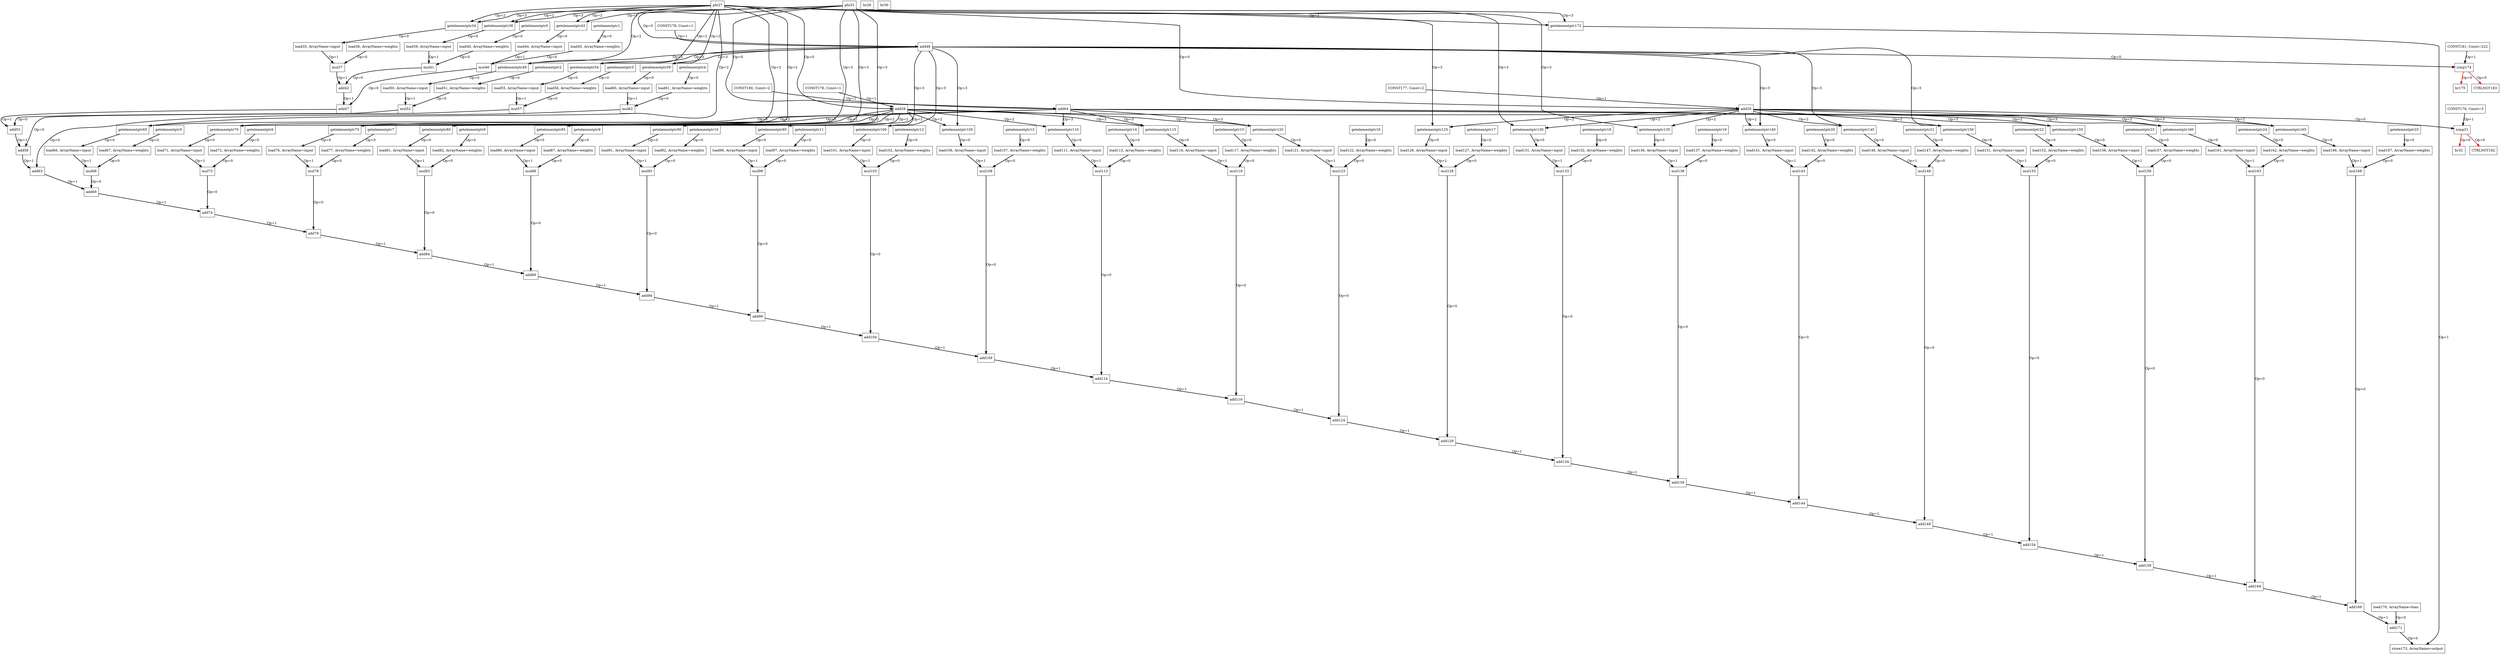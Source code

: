 Digraph G {
getelementptr0[label = "getelementptr0", shape = box, color = black];
getelementptr1[label = "getelementptr1", shape = box, color = black];
getelementptr2[label = "getelementptr2", shape = box, color = black];
getelementptr3[label = "getelementptr3", shape = box, color = black];
getelementptr4[label = "getelementptr4", shape = box, color = black];
getelementptr5[label = "getelementptr5", shape = box, color = black];
getelementptr6[label = "getelementptr6", shape = box, color = black];
getelementptr7[label = "getelementptr7", shape = box, color = black];
getelementptr8[label = "getelementptr8", shape = box, color = black];
getelementptr9[label = "getelementptr9", shape = box, color = black];
getelementptr10[label = "getelementptr10", shape = box, color = black];
getelementptr11[label = "getelementptr11", shape = box, color = black];
getelementptr12[label = "getelementptr12", shape = box, color = black];
getelementptr13[label = "getelementptr13", shape = box, color = black];
getelementptr14[label = "getelementptr14", shape = box, color = black];
getelementptr15[label = "getelementptr15", shape = box, color = black];
getelementptr16[label = "getelementptr16", shape = box, color = black];
getelementptr17[label = "getelementptr17", shape = box, color = black];
getelementptr18[label = "getelementptr18", shape = box, color = black];
getelementptr19[label = "getelementptr19", shape = box, color = black];
getelementptr20[label = "getelementptr20", shape = box, color = black];
getelementptr21[label = "getelementptr21", shape = box, color = black];
getelementptr22[label = "getelementptr22", shape = box, color = black];
getelementptr23[label = "getelementptr23", shape = box, color = black];
getelementptr24[label = "getelementptr24", shape = box, color = black];
getelementptr25[label = "getelementptr25", shape = box, color = black];
br26[label = "br26", shape = box, color = black];
phi27[label = "phi27", shape = box, color = black];
add28[label = "add28", shape = box, color = black];
add29[label = "add29", shape = box, color = black];
br30[label = "br30", shape = box, color = black];
icmp31[label = "icmp31", shape = box, color = black];
br32[label = "br32", shape = box, color = black];
phi33[label = "phi33", shape = box, color = black];
getelementptr34[label = "getelementptr34", shape = box, color = black];
load35[label = "load35, ArrayName=input", shape = box, color = black];
load36[label = "load36, ArrayName=weights", shape = box, color = black];
mul37[label = "mul37", shape = box, color = black];
getelementptr38[label = "getelementptr38", shape = box, color = black];
load39[label = "load39, ArrayName=input", shape = box, color = black];
load40[label = "load40, ArrayName=weights", shape = box, color = black];
mul41[label = "mul41", shape = box, color = black];
add42[label = "add42", shape = box, color = black];
getelementptr43[label = "getelementptr43", shape = box, color = black];
load44[label = "load44, ArrayName=input", shape = box, color = black];
load45[label = "load45, ArrayName=weights", shape = box, color = black];
mul46[label = "mul46", shape = box, color = black];
add47[label = "add47", shape = box, color = black];
add48[label = "add48", shape = box, color = black];
getelementptr49[label = "getelementptr49", shape = box, color = black];
load50[label = "load50, ArrayName=input", shape = box, color = black];
load51[label = "load51, ArrayName=weights", shape = box, color = black];
mul52[label = "mul52", shape = box, color = black];
add53[label = "add53", shape = box, color = black];
getelementptr54[label = "getelementptr54", shape = box, color = black];
load55[label = "load55, ArrayName=input", shape = box, color = black];
load56[label = "load56, ArrayName=weights", shape = box, color = black];
mul57[label = "mul57", shape = box, color = black];
add58[label = "add58", shape = box, color = black];
getelementptr59[label = "getelementptr59", shape = box, color = black];
load60[label = "load60, ArrayName=input", shape = box, color = black];
load61[label = "load61, ArrayName=weights", shape = box, color = black];
mul62[label = "mul62", shape = box, color = black];
add63[label = "add63", shape = box, color = black];
add64[label = "add64", shape = box, color = black];
getelementptr65[label = "getelementptr65", shape = box, color = black];
load66[label = "load66, ArrayName=input", shape = box, color = black];
load67[label = "load67, ArrayName=weights", shape = box, color = black];
mul68[label = "mul68", shape = box, color = black];
add69[label = "add69", shape = box, color = black];
getelementptr70[label = "getelementptr70", shape = box, color = black];
load71[label = "load71, ArrayName=input", shape = box, color = black];
load72[label = "load72, ArrayName=weights", shape = box, color = black];
mul73[label = "mul73", shape = box, color = black];
add74[label = "add74", shape = box, color = black];
getelementptr75[label = "getelementptr75", shape = box, color = black];
load76[label = "load76, ArrayName=input", shape = box, color = black];
load77[label = "load77, ArrayName=weights", shape = box, color = black];
mul78[label = "mul78", shape = box, color = black];
add79[label = "add79", shape = box, color = black];
getelementptr80[label = "getelementptr80", shape = box, color = black];
load81[label = "load81, ArrayName=input", shape = box, color = black];
load82[label = "load82, ArrayName=weights", shape = box, color = black];
mul83[label = "mul83", shape = box, color = black];
add84[label = "add84", shape = box, color = black];
getelementptr85[label = "getelementptr85", shape = box, color = black];
load86[label = "load86, ArrayName=input", shape = box, color = black];
load87[label = "load87, ArrayName=weights", shape = box, color = black];
mul88[label = "mul88", shape = box, color = black];
add89[label = "add89", shape = box, color = black];
getelementptr90[label = "getelementptr90", shape = box, color = black];
load91[label = "load91, ArrayName=input", shape = box, color = black];
load92[label = "load92, ArrayName=weights", shape = box, color = black];
mul93[label = "mul93", shape = box, color = black];
add94[label = "add94", shape = box, color = black];
getelementptr95[label = "getelementptr95", shape = box, color = black];
load96[label = "load96, ArrayName=input", shape = box, color = black];
load97[label = "load97, ArrayName=weights", shape = box, color = black];
mul98[label = "mul98", shape = box, color = black];
add99[label = "add99", shape = box, color = black];
getelementptr100[label = "getelementptr100", shape = box, color = black];
load101[label = "load101, ArrayName=input", shape = box, color = black];
load102[label = "load102, ArrayName=weights", shape = box, color = black];
mul103[label = "mul103", shape = box, color = black];
add104[label = "add104", shape = box, color = black];
getelementptr105[label = "getelementptr105", shape = box, color = black];
load106[label = "load106, ArrayName=input", shape = box, color = black];
load107[label = "load107, ArrayName=weights", shape = box, color = black];
mul108[label = "mul108", shape = box, color = black];
add109[label = "add109", shape = box, color = black];
getelementptr110[label = "getelementptr110", shape = box, color = black];
load111[label = "load111, ArrayName=input", shape = box, color = black];
load112[label = "load112, ArrayName=weights", shape = box, color = black];
mul113[label = "mul113", shape = box, color = black];
add114[label = "add114", shape = box, color = black];
getelementptr115[label = "getelementptr115", shape = box, color = black];
load116[label = "load116, ArrayName=input", shape = box, color = black];
load117[label = "load117, ArrayName=weights", shape = box, color = black];
mul118[label = "mul118", shape = box, color = black];
add119[label = "add119", shape = box, color = black];
getelementptr120[label = "getelementptr120", shape = box, color = black];
load121[label = "load121, ArrayName=input", shape = box, color = black];
load122[label = "load122, ArrayName=weights", shape = box, color = black];
mul123[label = "mul123", shape = box, color = black];
add124[label = "add124", shape = box, color = black];
getelementptr125[label = "getelementptr125", shape = box, color = black];
load126[label = "load126, ArrayName=input", shape = box, color = black];
load127[label = "load127, ArrayName=weights", shape = box, color = black];
mul128[label = "mul128", shape = box, color = black];
add129[label = "add129", shape = box, color = black];
getelementptr130[label = "getelementptr130", shape = box, color = black];
load131[label = "load131, ArrayName=input", shape = box, color = black];
load132[label = "load132, ArrayName=weights", shape = box, color = black];
mul133[label = "mul133", shape = box, color = black];
add134[label = "add134", shape = box, color = black];
getelementptr135[label = "getelementptr135", shape = box, color = black];
load136[label = "load136, ArrayName=input", shape = box, color = black];
load137[label = "load137, ArrayName=weights", shape = box, color = black];
mul138[label = "mul138", shape = box, color = black];
add139[label = "add139", shape = box, color = black];
getelementptr140[label = "getelementptr140", shape = box, color = black];
load141[label = "load141, ArrayName=input", shape = box, color = black];
load142[label = "load142, ArrayName=weights", shape = box, color = black];
mul143[label = "mul143", shape = box, color = black];
add144[label = "add144", shape = box, color = black];
getelementptr145[label = "getelementptr145", shape = box, color = black];
load146[label = "load146, ArrayName=input", shape = box, color = black];
load147[label = "load147, ArrayName=weights", shape = box, color = black];
mul148[label = "mul148", shape = box, color = black];
add149[label = "add149", shape = box, color = black];
getelementptr150[label = "getelementptr150", shape = box, color = black];
load151[label = "load151, ArrayName=input", shape = box, color = black];
load152[label = "load152, ArrayName=weights", shape = box, color = black];
mul153[label = "mul153", shape = box, color = black];
add154[label = "add154", shape = box, color = black];
getelementptr155[label = "getelementptr155", shape = box, color = black];
load156[label = "load156, ArrayName=input", shape = box, color = black];
load157[label = "load157, ArrayName=weights", shape = box, color = black];
mul158[label = "mul158", shape = box, color = black];
add159[label = "add159", shape = box, color = black];
getelementptr160[label = "getelementptr160", shape = box, color = black];
load161[label = "load161, ArrayName=input", shape = box, color = black];
load162[label = "load162, ArrayName=weights", shape = box, color = black];
mul163[label = "mul163", shape = box, color = black];
add164[label = "add164", shape = box, color = black];
getelementptr165[label = "getelementptr165", shape = box, color = black];
load166[label = "load166, ArrayName=input", shape = box, color = black];
load167[label = "load167, ArrayName=weights", shape = box, color = black];
mul168[label = "mul168", shape = box, color = black];
add169[label = "add169", shape = box, color = black];
load170[label = "load170, ArrayName=bias", shape = box, color = black];
add171[label = "add171", shape = box, color = black];
getelementptr172[label = "getelementptr172", shape = box, color = black];
store173[label = "store173, ArrayName=output", shape = box, color = black];
icmp174[label = "icmp174", shape = box, color = black];
br175[label = "br175", shape = box, color = black];
CONST176[label = "CONST176, Const=1", shape = box, color = black];
CONST177[label = "CONST177, Const=2", shape = box, color = black];
CONST178[label = "CONST178, Const=3", shape = box, color = black];
CONST179[label = "CONST179, Const=1", shape = box, color = black];
CONST180[label = "CONST180, Const=2", shape = box, color = black];
CONST181[label = "CONST181, Const=222", shape = box, color = black];
CTRLNOT182[label = "CTRLNOT182", shape = box, color = black];
CTRLNOT183[label = "CTRLNOT183", shape = box, color = black];
getelementptr0 -> load40[color = black, style = bold, label = "Op=0"];
getelementptr1 -> load45[color = black, style = bold, label = "Op=0"];
getelementptr2 -> load51[color = black, style = bold, label = "Op=0"];
getelementptr3 -> load56[color = black, style = bold, label = "Op=0"];
getelementptr4 -> load61[color = black, style = bold, label = "Op=0"];
getelementptr5 -> load67[color = black, style = bold, label = "Op=0"];
getelementptr6 -> load72[color = black, style = bold, label = "Op=0"];
getelementptr7 -> load77[color = black, style = bold, label = "Op=0"];
getelementptr8 -> load82[color = black, style = bold, label = "Op=0"];
getelementptr9 -> load87[color = black, style = bold, label = "Op=0"];
getelementptr10 -> load92[color = black, style = bold, label = "Op=0"];
getelementptr11 -> load97[color = black, style = bold, label = "Op=0"];
getelementptr12 -> load102[color = black, style = bold, label = "Op=0"];
getelementptr13 -> load107[color = black, style = bold, label = "Op=0"];
getelementptr14 -> load112[color = black, style = bold, label = "Op=0"];
getelementptr15 -> load117[color = black, style = bold, label = "Op=0"];
getelementptr16 -> load122[color = black, style = bold, label = "Op=0"];
getelementptr17 -> load127[color = black, style = bold, label = "Op=0"];
getelementptr18 -> load132[color = black, style = bold, label = "Op=0"];
getelementptr19 -> load137[color = black, style = bold, label = "Op=0"];
getelementptr20 -> load142[color = black, style = bold, label = "Op=0"];
getelementptr21 -> load147[color = black, style = bold, label = "Op=0"];
getelementptr22 -> load152[color = black, style = bold, label = "Op=0"];
getelementptr23 -> load157[color = black, style = bold, label = "Op=0"];
getelementptr24 -> load162[color = black, style = bold, label = "Op=0"];
getelementptr25 -> load167[color = black, style = bold, label = "Op=0"];
phi27 -> getelementptr172[color = black, style = bold, label = "Op=2"];
phi27 -> getelementptr75[color = black, style = bold, label = "Op=2"];
phi27 -> getelementptr70[color = black, style = bold, label = "Op=2"];
phi27 -> getelementptr65[color = black, style = bold, label = "Op=2"];
phi27 -> getelementptr59[color = black, style = bold, label = "Op=2"];
phi27 -> getelementptr54[color = black, style = bold, label = "Op=2"];
phi27 -> getelementptr49[color = black, style = bold, label = "Op=2"];
phi27 -> getelementptr43[color = black, style = bold, label = "Op=2"];
phi27 -> getelementptr38[color = black, style = bold, label = "Op=2"];
phi27 -> getelementptr34[color = black, style = bold, label = "Op=2"];
phi27 -> add29[color = black, style = bold, label = "Op=0"];
phi27 -> add28[color = black, style = bold, label = "Op=0"];
CONST176 -> add28[color = black, style = bold, label = "Op=1"];
add28 -> getelementptr120[color = black, style = bold, label = "Op=2"];
add28 -> getelementptr115[color = black, style = bold, label = "Op=2"];
add28 -> getelementptr110[color = black, style = bold, label = "Op=2"];
add28 -> getelementptr105[color = black, style = bold, label = "Op=2"];
add28 -> getelementptr100[color = black, style = bold, label = "Op=2"];
add28 -> getelementptr95[color = black, style = bold, label = "Op=2"];
add28 -> getelementptr90[color = black, style = bold, label = "Op=2"];
add28 -> getelementptr85[color = black, style = bold, label = "Op=2"];
add28 -> getelementptr80[color = black, style = bold, label = "Op=2"];
add28 -> icmp31[color = black, style = bold, label = "Op=0"];
CONST177 -> add29[color = black, style = bold, label = "Op=1"];
add29 -> getelementptr165[color = black, style = bold, label = "Op=2"];
add29 -> getelementptr160[color = black, style = bold, label = "Op=2"];
add29 -> getelementptr155[color = black, style = bold, label = "Op=2"];
add29 -> getelementptr150[color = black, style = bold, label = "Op=2"];
add29 -> getelementptr145[color = black, style = bold, label = "Op=2"];
add29 -> getelementptr140[color = black, style = bold, label = "Op=2"];
add29 -> getelementptr135[color = black, style = bold, label = "Op=2"];
add29 -> getelementptr130[color = black, style = bold, label = "Op=2"];
add29 -> getelementptr125[color = black, style = bold, label = "Op=2"];
CONST178 -> icmp31[color = black, style = bold, label = "Op=1"];
icmp31 -> br32[color = red, style = bold, label = "Op=0"];
phi33 -> getelementptr172[color = black, style = bold, label = "Op=3"];
phi33 -> getelementptr135[color = black, style = bold, label = "Op=3"];
phi33 -> getelementptr130[color = black, style = bold, label = "Op=3"];
phi33 -> getelementptr125[color = black, style = bold, label = "Op=3"];
phi33 -> getelementptr90[color = black, style = bold, label = "Op=3"];
phi33 -> getelementptr85[color = black, style = bold, label = "Op=3"];
phi33 -> getelementptr80[color = black, style = bold, label = "Op=3"];
phi33 -> add64[color = black, style = bold, label = "Op=0"];
phi33 -> add48[color = black, style = bold, label = "Op=0"];
phi33 -> getelementptr43[color = black, style = bold, label = "Op=3"];
phi33 -> getelementptr38[color = black, style = bold, label = "Op=3"];
phi33 -> getelementptr34[color = black, style = bold, label = "Op=3"];
getelementptr34 -> load35[color = black, style = bold, label = "Op=0"];
load35 -> mul37[color = black, style = bold, label = "Op=1"];
load36 -> mul37[color = black, style = bold, label = "Op=0"];
mul37 -> add42[color = black, style = bold, label = "Op=1"];
getelementptr38 -> load39[color = black, style = bold, label = "Op=0"];
load39 -> mul41[color = black, style = bold, label = "Op=1"];
load40 -> mul41[color = black, style = bold, label = "Op=0"];
mul41 -> add42[color = black, style = bold, label = "Op=0"];
add42 -> add47[color = black, style = bold, label = "Op=1"];
getelementptr43 -> load44[color = black, style = bold, label = "Op=0"];
load44 -> mul46[color = black, style = bold, label = "Op=1"];
load45 -> mul46[color = black, style = bold, label = "Op=0"];
mul46 -> add47[color = black, style = bold, label = "Op=0"];
add47 -> add53[color = black, style = bold, label = "Op=1"];
CONST179 -> add48[color = black, style = bold, label = "Op=1"];
add48 -> icmp174[color = black, style = bold, label = "Op=0"];
add48 -> getelementptr150[color = black, style = bold, label = "Op=3"];
add48 -> getelementptr145[color = black, style = bold, label = "Op=3"];
add48 -> getelementptr140[color = black, style = bold, label = "Op=3"];
add48 -> getelementptr105[color = black, style = bold, label = "Op=3"];
add48 -> getelementptr100[color = black, style = bold, label = "Op=3"];
add48 -> getelementptr95[color = black, style = bold, label = "Op=3"];
add48 -> getelementptr59[color = black, style = bold, label = "Op=3"];
add48 -> getelementptr54[color = black, style = bold, label = "Op=3"];
add48 -> getelementptr49[color = black, style = bold, label = "Op=3"];
getelementptr49 -> load50[color = black, style = bold, label = "Op=0"];
load50 -> mul52[color = black, style = bold, label = "Op=1"];
load51 -> mul52[color = black, style = bold, label = "Op=0"];
mul52 -> add53[color = black, style = bold, label = "Op=0"];
add53 -> add58[color = black, style = bold, label = "Op=1"];
getelementptr54 -> load55[color = black, style = bold, label = "Op=0"];
load55 -> mul57[color = black, style = bold, label = "Op=1"];
load56 -> mul57[color = black, style = bold, label = "Op=0"];
mul57 -> add58[color = black, style = bold, label = "Op=0"];
add58 -> add63[color = black, style = bold, label = "Op=1"];
getelementptr59 -> load60[color = black, style = bold, label = "Op=0"];
load60 -> mul62[color = black, style = bold, label = "Op=1"];
load61 -> mul62[color = black, style = bold, label = "Op=0"];
mul62 -> add63[color = black, style = bold, label = "Op=0"];
add63 -> add69[color = black, style = bold, label = "Op=1"];
CONST180 -> add64[color = black, style = bold, label = "Op=1"];
add64 -> getelementptr165[color = black, style = bold, label = "Op=3"];
add64 -> getelementptr160[color = black, style = bold, label = "Op=3"];
add64 -> getelementptr155[color = black, style = bold, label = "Op=3"];
add64 -> getelementptr120[color = black, style = bold, label = "Op=3"];
add64 -> getelementptr115[color = black, style = bold, label = "Op=3"];
add64 -> getelementptr110[color = black, style = bold, label = "Op=3"];
add64 -> getelementptr75[color = black, style = bold, label = "Op=3"];
add64 -> getelementptr70[color = black, style = bold, label = "Op=3"];
add64 -> getelementptr65[color = black, style = bold, label = "Op=3"];
getelementptr65 -> load66[color = black, style = bold, label = "Op=0"];
load66 -> mul68[color = black, style = bold, label = "Op=1"];
load67 -> mul68[color = black, style = bold, label = "Op=0"];
mul68 -> add69[color = black, style = bold, label = "Op=0"];
add69 -> add74[color = black, style = bold, label = "Op=1"];
getelementptr70 -> load71[color = black, style = bold, label = "Op=0"];
load71 -> mul73[color = black, style = bold, label = "Op=1"];
load72 -> mul73[color = black, style = bold, label = "Op=0"];
mul73 -> add74[color = black, style = bold, label = "Op=0"];
add74 -> add79[color = black, style = bold, label = "Op=1"];
getelementptr75 -> load76[color = black, style = bold, label = "Op=0"];
load76 -> mul78[color = black, style = bold, label = "Op=1"];
load77 -> mul78[color = black, style = bold, label = "Op=0"];
mul78 -> add79[color = black, style = bold, label = "Op=0"];
add79 -> add84[color = black, style = bold, label = "Op=1"];
getelementptr80 -> load81[color = black, style = bold, label = "Op=0"];
load81 -> mul83[color = black, style = bold, label = "Op=1"];
load82 -> mul83[color = black, style = bold, label = "Op=0"];
mul83 -> add84[color = black, style = bold, label = "Op=0"];
add84 -> add89[color = black, style = bold, label = "Op=1"];
getelementptr85 -> load86[color = black, style = bold, label = "Op=0"];
load86 -> mul88[color = black, style = bold, label = "Op=1"];
load87 -> mul88[color = black, style = bold, label = "Op=0"];
mul88 -> add89[color = black, style = bold, label = "Op=0"];
add89 -> add94[color = black, style = bold, label = "Op=1"];
getelementptr90 -> load91[color = black, style = bold, label = "Op=0"];
load91 -> mul93[color = black, style = bold, label = "Op=1"];
load92 -> mul93[color = black, style = bold, label = "Op=0"];
mul93 -> add94[color = black, style = bold, label = "Op=0"];
add94 -> add99[color = black, style = bold, label = "Op=1"];
getelementptr95 -> load96[color = black, style = bold, label = "Op=0"];
load96 -> mul98[color = black, style = bold, label = "Op=1"];
load97 -> mul98[color = black, style = bold, label = "Op=0"];
mul98 -> add99[color = black, style = bold, label = "Op=0"];
add99 -> add104[color = black, style = bold, label = "Op=1"];
getelementptr100 -> load101[color = black, style = bold, label = "Op=0"];
load101 -> mul103[color = black, style = bold, label = "Op=1"];
load102 -> mul103[color = black, style = bold, label = "Op=0"];
mul103 -> add104[color = black, style = bold, label = "Op=0"];
add104 -> add109[color = black, style = bold, label = "Op=1"];
getelementptr105 -> load106[color = black, style = bold, label = "Op=0"];
load106 -> mul108[color = black, style = bold, label = "Op=1"];
load107 -> mul108[color = black, style = bold, label = "Op=0"];
mul108 -> add109[color = black, style = bold, label = "Op=0"];
add109 -> add114[color = black, style = bold, label = "Op=1"];
getelementptr110 -> load111[color = black, style = bold, label = "Op=0"];
load111 -> mul113[color = black, style = bold, label = "Op=1"];
load112 -> mul113[color = black, style = bold, label = "Op=0"];
mul113 -> add114[color = black, style = bold, label = "Op=0"];
add114 -> add119[color = black, style = bold, label = "Op=1"];
getelementptr115 -> load116[color = black, style = bold, label = "Op=0"];
load116 -> mul118[color = black, style = bold, label = "Op=1"];
load117 -> mul118[color = black, style = bold, label = "Op=0"];
mul118 -> add119[color = black, style = bold, label = "Op=0"];
add119 -> add124[color = black, style = bold, label = "Op=1"];
getelementptr120 -> load121[color = black, style = bold, label = "Op=0"];
load121 -> mul123[color = black, style = bold, label = "Op=1"];
load122 -> mul123[color = black, style = bold, label = "Op=0"];
mul123 -> add124[color = black, style = bold, label = "Op=0"];
add124 -> add129[color = black, style = bold, label = "Op=1"];
getelementptr125 -> load126[color = black, style = bold, label = "Op=0"];
load126 -> mul128[color = black, style = bold, label = "Op=1"];
load127 -> mul128[color = black, style = bold, label = "Op=0"];
mul128 -> add129[color = black, style = bold, label = "Op=0"];
add129 -> add134[color = black, style = bold, label = "Op=1"];
getelementptr130 -> load131[color = black, style = bold, label = "Op=0"];
load131 -> mul133[color = black, style = bold, label = "Op=1"];
load132 -> mul133[color = black, style = bold, label = "Op=0"];
mul133 -> add134[color = black, style = bold, label = "Op=0"];
add134 -> add139[color = black, style = bold, label = "Op=1"];
getelementptr135 -> load136[color = black, style = bold, label = "Op=0"];
load136 -> mul138[color = black, style = bold, label = "Op=1"];
load137 -> mul138[color = black, style = bold, label = "Op=0"];
mul138 -> add139[color = black, style = bold, label = "Op=0"];
add139 -> add144[color = black, style = bold, label = "Op=1"];
getelementptr140 -> load141[color = black, style = bold, label = "Op=0"];
load141 -> mul143[color = black, style = bold, label = "Op=1"];
load142 -> mul143[color = black, style = bold, label = "Op=0"];
mul143 -> add144[color = black, style = bold, label = "Op=0"];
add144 -> add149[color = black, style = bold, label = "Op=1"];
getelementptr145 -> load146[color = black, style = bold, label = "Op=0"];
load146 -> mul148[color = black, style = bold, label = "Op=1"];
load147 -> mul148[color = black, style = bold, label = "Op=0"];
mul148 -> add149[color = black, style = bold, label = "Op=0"];
add149 -> add154[color = black, style = bold, label = "Op=1"];
getelementptr150 -> load151[color = black, style = bold, label = "Op=0"];
load151 -> mul153[color = black, style = bold, label = "Op=1"];
load152 -> mul153[color = black, style = bold, label = "Op=0"];
mul153 -> add154[color = black, style = bold, label = "Op=0"];
add154 -> add159[color = black, style = bold, label = "Op=1"];
getelementptr155 -> load156[color = black, style = bold, label = "Op=0"];
load156 -> mul158[color = black, style = bold, label = "Op=1"];
load157 -> mul158[color = black, style = bold, label = "Op=0"];
mul158 -> add159[color = black, style = bold, label = "Op=0"];
add159 -> add164[color = black, style = bold, label = "Op=1"];
getelementptr160 -> load161[color = black, style = bold, label = "Op=0"];
load161 -> mul163[color = black, style = bold, label = "Op=1"];
load162 -> mul163[color = black, style = bold, label = "Op=0"];
mul163 -> add164[color = black, style = bold, label = "Op=0"];
add164 -> add169[color = black, style = bold, label = "Op=1"];
getelementptr165 -> load166[color = black, style = bold, label = "Op=0"];
load166 -> mul168[color = black, style = bold, label = "Op=1"];
load167 -> mul168[color = black, style = bold, label = "Op=0"];
mul168 -> add169[color = black, style = bold, label = "Op=0"];
add169 -> add171[color = black, style = bold, label = "Op=1"];
load170 -> add171[color = black, style = bold, label = "Op=0"];
add171 -> store173[color = black, style = bold, label = "Op=0"];
getelementptr172 -> store173[color = black, style = bold, label = "Op=1"];
CONST181 -> icmp174[color = black, style = bold, label = "Op=1"];
icmp174 -> br175[color = red, style = bold, label = "Op=0"];
icmp31 -> CTRLNOT182[color = red, style = bold, label = "Op=0"];
icmp174 -> CTRLNOT183[color = red, style = bold, label = "Op=0"];
}
